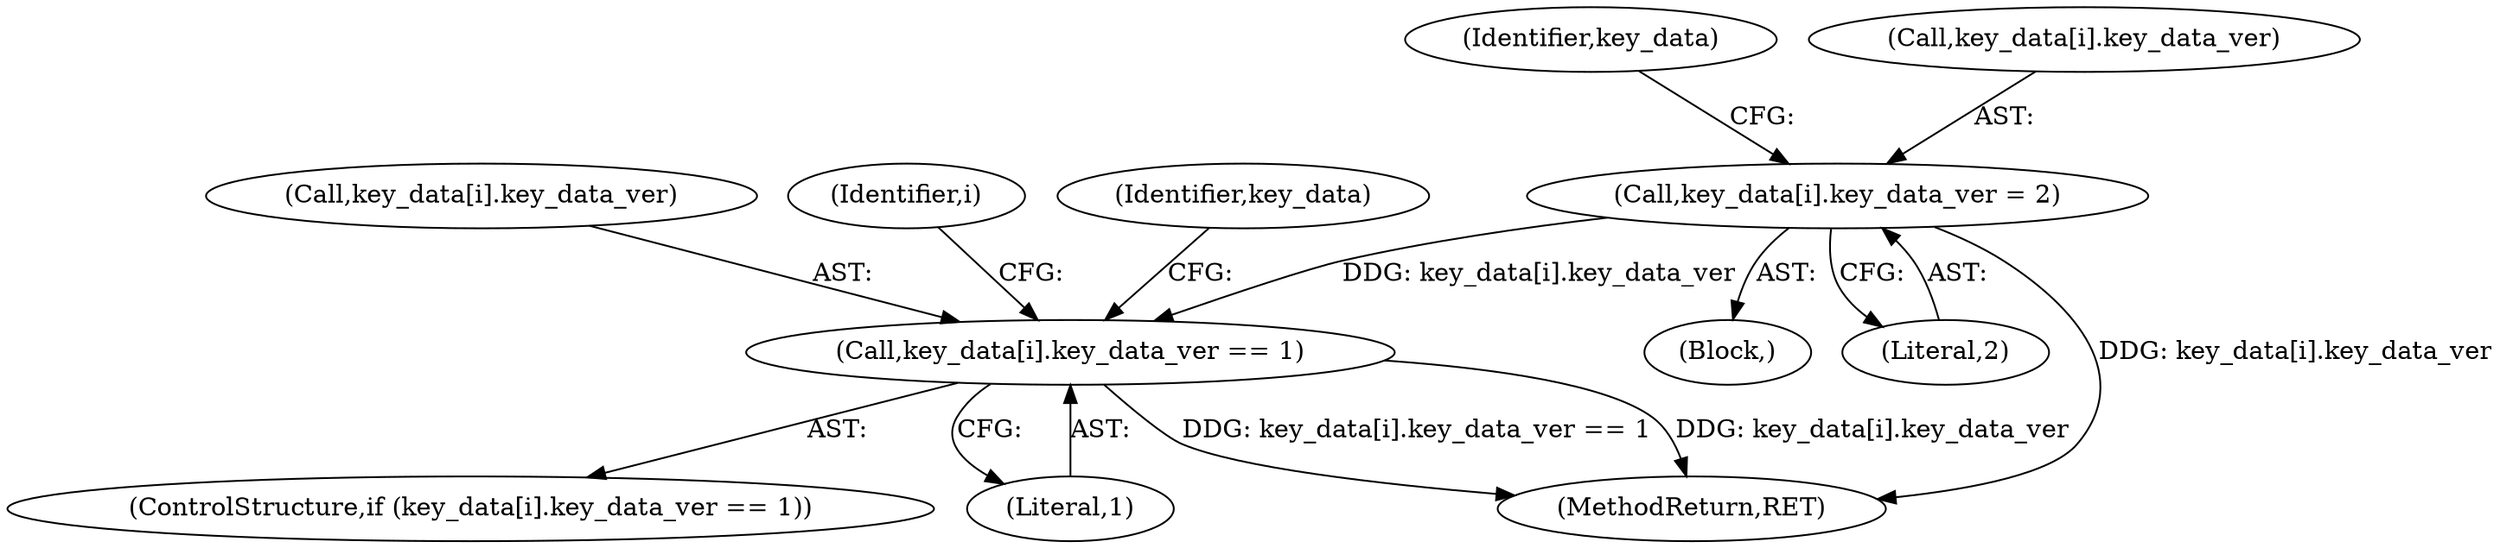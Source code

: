 digraph "0_krb5_04038bf3633c4b909b5ded3072dc88c8c419bf16@array" {
"1000176" [label="(Call,key_data[i].key_data_ver = 2)"];
"1000168" [label="(Call,key_data[i].key_data_ver == 1)"];
"1000176" [label="(Call,key_data[i].key_data_ver = 2)"];
"1000187" [label="(Identifier,key_data)"];
"1000168" [label="(Call,key_data[i].key_data_ver == 1)"];
"1000167" [label="(ControlStructure,if (key_data[i].key_data_ver == 1))"];
"1000177" [label="(Call,key_data[i].key_data_ver)"];
"1000169" [label="(Call,key_data[i].key_data_ver)"];
"1000174" [label="(Literal,1)"];
"1000165" [label="(Identifier,i)"];
"1000175" [label="(Block,)"];
"1000182" [label="(Literal,2)"];
"1000179" [label="(Identifier,key_data)"];
"1000417" [label="(MethodReturn,RET)"];
"1000176" -> "1000175"  [label="AST: "];
"1000176" -> "1000182"  [label="CFG: "];
"1000177" -> "1000176"  [label="AST: "];
"1000182" -> "1000176"  [label="AST: "];
"1000187" -> "1000176"  [label="CFG: "];
"1000176" -> "1000417"  [label="DDG: key_data[i].key_data_ver"];
"1000176" -> "1000168"  [label="DDG: key_data[i].key_data_ver"];
"1000168" -> "1000167"  [label="AST: "];
"1000168" -> "1000174"  [label="CFG: "];
"1000169" -> "1000168"  [label="AST: "];
"1000174" -> "1000168"  [label="AST: "];
"1000179" -> "1000168"  [label="CFG: "];
"1000165" -> "1000168"  [label="CFG: "];
"1000168" -> "1000417"  [label="DDG: key_data[i].key_data_ver == 1"];
"1000168" -> "1000417"  [label="DDG: key_data[i].key_data_ver"];
}
